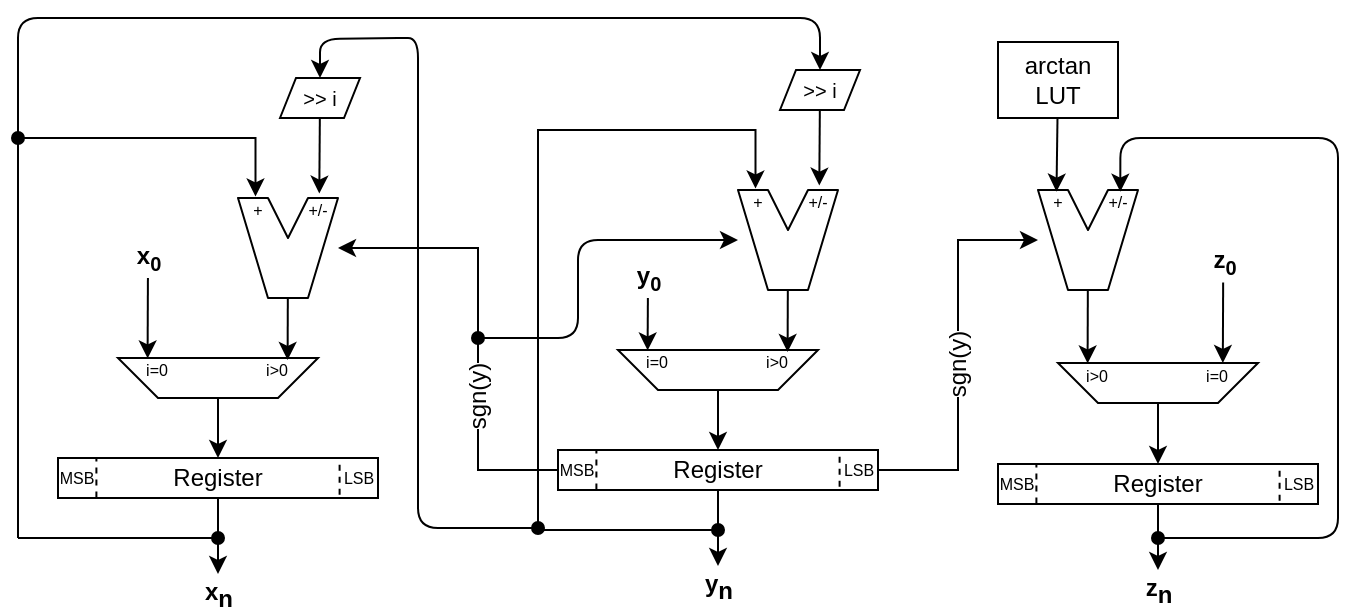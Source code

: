 <mxfile version="12.6.7" type="github">
  <diagram id="kI7HEXV1WSdf7AZ77ItN" name="Page-1">
    <mxGraphModel dx="1414" dy="768" grid="1" gridSize="10" guides="1" tooltips="1" connect="1" arrows="1" fold="1" page="1" pageScale="1" pageWidth="827" pageHeight="1169" math="0" shadow="0">
      <root>
        <mxCell id="0"/>
        <mxCell id="1" parent="0"/>
        <mxCell id="eIcEKhCzEtSRmRi_goPy-16" style="edgeStyle=none;rounded=0;orthogonalLoop=1;jettySize=auto;html=1;fontSize=8;" edge="1" parent="1" source="eIcEKhCzEtSRmRi_goPy-1" target="eIcEKhCzEtSRmRi_goPy-11">
          <mxGeometry relative="1" as="geometry"/>
        </mxCell>
        <mxCell id="eIcEKhCzEtSRmRi_goPy-1" value="" style="shape=trapezoid;perimeter=trapezoidPerimeter;whiteSpace=wrap;html=1;strokeColor=#000000;rotation=-180;" vertex="1" parent="1">
          <mxGeometry x="60" y="180" width="100" height="20" as="geometry"/>
        </mxCell>
        <mxCell id="eIcEKhCzEtSRmRi_goPy-3" style="rounded=0;orthogonalLoop=1;jettySize=auto;html=1;entryX=0.852;entryY=0.99;entryDx=0;entryDy=0;entryPerimeter=0;" edge="1" parent="1" source="eIcEKhCzEtSRmRi_goPy-2" target="eIcEKhCzEtSRmRi_goPy-1">
          <mxGeometry relative="1" as="geometry"/>
        </mxCell>
        <mxCell id="eIcEKhCzEtSRmRi_goPy-2" value="x&lt;sub&gt;0&lt;/sub&gt;" style="text;html=1;align=center;verticalAlign=middle;resizable=0;points=[];autosize=1;fontStyle=1" vertex="1" parent="1">
          <mxGeometry x="60" y="120" width="30" height="20" as="geometry"/>
        </mxCell>
        <mxCell id="eIcEKhCzEtSRmRi_goPy-8" value="" style="group" vertex="1" connectable="0" parent="1">
          <mxGeometry x="120" y="100" width="50" height="50" as="geometry"/>
        </mxCell>
        <mxCell id="eIcEKhCzEtSRmRi_goPy-4" value="" style="group;fontSize=8;" vertex="1" connectable="0" parent="eIcEKhCzEtSRmRi_goPy-8">
          <mxGeometry width="50" height="50" as="geometry"/>
        </mxCell>
        <mxCell id="eIcEKhCzEtSRmRi_goPy-5" value="" style="verticalLabelPosition=bottom;shadow=0;dashed=0;align=center;html=1;verticalAlign=top;shape=stencil(rVbBcoMgEP0arxmVMu21Q9NjLjnkTJTGbRQcpEn796Ws1Zo0yhBmnHF4u7y3D1wkIayreCuSPOVdKwqTkJckz09cA9/XFs5tpEKQpjiUvBGI7ECWIA8WY0pKOxuUxJzOaHUUZyhNPxlkJTQYjJ4Ry1LHSNZJ+mzR8SGsGPi6f+JXuVaOgzST4jao1VrZRhihEe09fPajFcXx19/oa6jkNkAyu09y5yM59dgXECy59pDM4kpuvGyusoeL7RyQ8C0NVX6i93r2WedRJ6bnUOVlz4TZ6HxzE7bnxfGg1Ycs53lm8wh7U1os0AypUNd4ZPksWw1SvCuwR13qXs49Cvmte8t/jsXZpOmERp3EzX72Er12MPKR2IR0ShiB8TF2if2/JyLjRYk0+r4EMRa16jw+6t90m+nxcdpLw2KzOK4bLehieO9w8Dc=);" vertex="1" parent="eIcEKhCzEtSRmRi_goPy-4">
          <mxGeometry width="50" height="50" as="geometry"/>
        </mxCell>
        <mxCell id="eIcEKhCzEtSRmRi_goPy-6" value="+" style="text;html=1;strokeColor=none;fillColor=none;align=center;verticalAlign=middle;whiteSpace=wrap;rounded=0;fontSize=8;" vertex="1" parent="eIcEKhCzEtSRmRi_goPy-4">
          <mxGeometry x="6.167" width="8.333" height="12.5" as="geometry"/>
        </mxCell>
        <mxCell id="eIcEKhCzEtSRmRi_goPy-7" value="+/-" style="text;html=1;strokeColor=none;fillColor=none;align=center;verticalAlign=middle;whiteSpace=wrap;rounded=0;fontSize=8;" vertex="1" parent="eIcEKhCzEtSRmRi_goPy-4">
          <mxGeometry x="35.5" width="8.333" height="12.5" as="geometry"/>
        </mxCell>
        <mxCell id="eIcEKhCzEtSRmRi_goPy-9" style="edgeStyle=none;rounded=0;orthogonalLoop=1;jettySize=auto;html=1;fontSize=8;entryX=0.152;entryY=0.95;entryDx=0;entryDy=0;entryPerimeter=0;" edge="1" parent="1" source="eIcEKhCzEtSRmRi_goPy-5" target="eIcEKhCzEtSRmRi_goPy-1">
          <mxGeometry relative="1" as="geometry"/>
        </mxCell>
        <mxCell id="eIcEKhCzEtSRmRi_goPy-10" value="" style="group;fontSize=8;" vertex="1" connectable="0" parent="1">
          <mxGeometry x="30" y="230" width="160" height="20" as="geometry"/>
        </mxCell>
        <mxCell id="eIcEKhCzEtSRmRi_goPy-11" value="Register" style="rounded=0;whiteSpace=wrap;html=1;fontStyle=0" vertex="1" parent="eIcEKhCzEtSRmRi_goPy-10">
          <mxGeometry width="160" height="20" as="geometry"/>
        </mxCell>
        <mxCell id="eIcEKhCzEtSRmRi_goPy-12" value="MSB" style="text;html=1;strokeColor=#000000;fillColor=none;align=center;verticalAlign=middle;whiteSpace=wrap;rounded=0;perimeterSpacing=1;dashed=1;fontSize=8;" vertex="1" parent="eIcEKhCzEtSRmRi_goPy-10">
          <mxGeometry width="19.2" height="20" as="geometry"/>
        </mxCell>
        <mxCell id="eIcEKhCzEtSRmRi_goPy-13" value="LSB" style="text;html=1;strokeColor=#000000;fillColor=none;align=center;verticalAlign=middle;whiteSpace=wrap;rounded=0;perimeterSpacing=1;dashed=1;fontSize=8;" vertex="1" parent="eIcEKhCzEtSRmRi_goPy-10">
          <mxGeometry x="140.8" width="19.2" height="20" as="geometry"/>
        </mxCell>
        <mxCell id="eIcEKhCzEtSRmRi_goPy-17" value="x&lt;sub style=&quot;font-size: 12px;&quot;&gt;n&lt;/sub&gt;" style="text;html=1;align=center;verticalAlign=middle;resizable=0;points=[];autosize=1;fontSize=12;fontStyle=1" vertex="1" parent="1">
          <mxGeometry x="95" y="288" width="30" height="20" as="geometry"/>
        </mxCell>
        <mxCell id="eIcEKhCzEtSRmRi_goPy-18" style="edgeStyle=none;rounded=0;orthogonalLoop=1;jettySize=auto;html=1;fontSize=12;" edge="1" parent="1" source="eIcEKhCzEtSRmRi_goPy-11" target="eIcEKhCzEtSRmRi_goPy-17">
          <mxGeometry relative="1" as="geometry"/>
        </mxCell>
        <mxCell id="eIcEKhCzEtSRmRi_goPy-22" value="" style="group" vertex="1" connectable="0" parent="1">
          <mxGeometry x="10" y="70" width="100" height="200" as="geometry"/>
        </mxCell>
        <mxCell id="eIcEKhCzEtSRmRi_goPy-19" style="edgeStyle=elbowEdgeStyle;rounded=0;orthogonalLoop=1;jettySize=auto;html=1;fontSize=12;elbow=vertical;exitX=0.175;exitY=-0.015;exitDx=0;exitDy=0;exitPerimeter=0;startArrow=classic;startFill=1;endArrow=none;endFill=0;" edge="1" parent="eIcEKhCzEtSRmRi_goPy-22" source="eIcEKhCzEtSRmRi_goPy-5">
          <mxGeometry relative="1" as="geometry">
            <mxPoint y="200" as="targetPoint"/>
            <Array as="points">
              <mxPoint x="80"/>
              <mxPoint x="40" y="40"/>
              <mxPoint y="110"/>
              <mxPoint y="180"/>
            </Array>
          </mxGeometry>
        </mxCell>
        <mxCell id="eIcEKhCzEtSRmRi_goPy-21" value="" style="endArrow=oval;html=1;fontSize=12;endFill=1;" edge="1" parent="eIcEKhCzEtSRmRi_goPy-22">
          <mxGeometry width="50" height="50" relative="1" as="geometry">
            <mxPoint y="200" as="sourcePoint"/>
            <mxPoint x="100" y="200" as="targetPoint"/>
          </mxGeometry>
        </mxCell>
        <mxCell id="eIcEKhCzEtSRmRi_goPy-24" style="rounded=0;orthogonalLoop=1;jettySize=auto;elbow=vertical;html=1;startArrow=none;startFill=0;endArrow=classic;endFill=1;fontSize=10;entryX=0.813;entryY=-0.044;entryDx=0;entryDy=0;entryPerimeter=0;" edge="1" parent="1" source="eIcEKhCzEtSRmRi_goPy-23" target="eIcEKhCzEtSRmRi_goPy-5">
          <mxGeometry relative="1" as="geometry"/>
        </mxCell>
        <mxCell id="eIcEKhCzEtSRmRi_goPy-23" value="&amp;gt;&amp;gt; i" style="shape=parallelogram;perimeter=parallelogramPerimeter;whiteSpace=wrap;html=1;fontSize=10;" vertex="1" parent="1">
          <mxGeometry x="141" y="40" width="40" height="20" as="geometry"/>
        </mxCell>
        <mxCell id="eIcEKhCzEtSRmRi_goPy-26" value="i=0" style="text;html=1;strokeColor=none;fillColor=none;align=center;verticalAlign=middle;whiteSpace=wrap;rounded=0;fontSize=8;" vertex="1" parent="1">
          <mxGeometry x="70" y="182.5" width="19" height="7" as="geometry"/>
        </mxCell>
        <mxCell id="eIcEKhCzEtSRmRi_goPy-27" value="i&amp;gt;0" style="text;html=1;strokeColor=none;fillColor=none;align=center;verticalAlign=middle;whiteSpace=wrap;rounded=0;fontSize=8;" vertex="1" parent="1">
          <mxGeometry x="130" y="182.5" width="19" height="7" as="geometry"/>
        </mxCell>
        <mxCell id="eIcEKhCzEtSRmRi_goPy-29" style="edgeStyle=none;rounded=0;orthogonalLoop=1;jettySize=auto;html=1;startArrow=none;startFill=0;endArrow=classic;endFill=1;fontSize=12;" edge="1" parent="1" target="eIcEKhCzEtSRmRi_goPy-5">
          <mxGeometry relative="1" as="geometry">
            <mxPoint x="190" y="125" as="sourcePoint"/>
          </mxGeometry>
        </mxCell>
        <mxCell id="eIcEKhCzEtSRmRi_goPy-30" style="edgeStyle=none;rounded=0;orthogonalLoop=1;jettySize=auto;html=1;fontSize=8;" edge="1" parent="1" source="eIcEKhCzEtSRmRi_goPy-31" target="eIcEKhCzEtSRmRi_goPy-41">
          <mxGeometry relative="1" as="geometry"/>
        </mxCell>
        <mxCell id="eIcEKhCzEtSRmRi_goPy-31" value="" style="shape=trapezoid;perimeter=trapezoidPerimeter;whiteSpace=wrap;html=1;strokeColor=#000000;rotation=-180;" vertex="1" parent="1">
          <mxGeometry x="310" y="176" width="100" height="20" as="geometry"/>
        </mxCell>
        <mxCell id="eIcEKhCzEtSRmRi_goPy-32" style="rounded=0;orthogonalLoop=1;jettySize=auto;html=1;entryX=0.852;entryY=0.99;entryDx=0;entryDy=0;entryPerimeter=0;" edge="1" parent="1" source="eIcEKhCzEtSRmRi_goPy-33" target="eIcEKhCzEtSRmRi_goPy-31">
          <mxGeometry relative="1" as="geometry"/>
        </mxCell>
        <mxCell id="eIcEKhCzEtSRmRi_goPy-34" value="" style="group" vertex="1" connectable="0" parent="1">
          <mxGeometry x="370" y="96" width="50" height="50" as="geometry"/>
        </mxCell>
        <mxCell id="eIcEKhCzEtSRmRi_goPy-35" value="" style="group;fontSize=8;" vertex="1" connectable="0" parent="eIcEKhCzEtSRmRi_goPy-34">
          <mxGeometry width="50" height="50" as="geometry"/>
        </mxCell>
        <mxCell id="eIcEKhCzEtSRmRi_goPy-36" value="" style="verticalLabelPosition=bottom;shadow=0;dashed=0;align=center;html=1;verticalAlign=top;shape=stencil(rVbBcoMgEP0arxmVMu21Q9NjLjnkTJTGbRQcpEn796Ws1Zo0yhBmnHF4u7y3D1wkIayreCuSPOVdKwqTkJckz09cA9/XFs5tpEKQpjiUvBGI7ECWIA8WY0pKOxuUxJzOaHUUZyhNPxlkJTQYjJ4Ry1LHSNZJ+mzR8SGsGPi6f+JXuVaOgzST4jao1VrZRhihEe09fPajFcXx19/oa6jkNkAyu09y5yM59dgXECy59pDM4kpuvGyusoeL7RyQ8C0NVX6i93r2WedRJ6bnUOVlz4TZ6HxzE7bnxfGg1Ycs53lm8wh7U1os0AypUNd4ZPksWw1SvCuwR13qXs49Cvmte8t/jsXZpOmERp3EzX72Er12MPKR2IR0ShiB8TF2if2/JyLjRYk0+r4EMRa16jw+6t90m+nxcdpLw2KzOK4bLehieO9w8Dc=);" vertex="1" parent="eIcEKhCzEtSRmRi_goPy-35">
          <mxGeometry width="50" height="50" as="geometry"/>
        </mxCell>
        <mxCell id="eIcEKhCzEtSRmRi_goPy-37" value="+" style="text;html=1;strokeColor=none;fillColor=none;align=center;verticalAlign=middle;whiteSpace=wrap;rounded=0;fontSize=8;" vertex="1" parent="eIcEKhCzEtSRmRi_goPy-35">
          <mxGeometry x="6.167" width="8.333" height="12.5" as="geometry"/>
        </mxCell>
        <mxCell id="eIcEKhCzEtSRmRi_goPy-38" value="+/-" style="text;html=1;strokeColor=none;fillColor=none;align=center;verticalAlign=middle;whiteSpace=wrap;rounded=0;fontSize=8;" vertex="1" parent="eIcEKhCzEtSRmRi_goPy-35">
          <mxGeometry x="35.5" width="8.333" height="12.5" as="geometry"/>
        </mxCell>
        <mxCell id="eIcEKhCzEtSRmRi_goPy-39" style="edgeStyle=none;rounded=0;orthogonalLoop=1;jettySize=auto;html=1;fontSize=8;entryX=0.152;entryY=0.95;entryDx=0;entryDy=0;entryPerimeter=0;" edge="1" parent="1" source="eIcEKhCzEtSRmRi_goPy-36" target="eIcEKhCzEtSRmRi_goPy-31">
          <mxGeometry relative="1" as="geometry"/>
        </mxCell>
        <mxCell id="eIcEKhCzEtSRmRi_goPy-40" value="" style="group;fontSize=8;" vertex="1" connectable="0" parent="1">
          <mxGeometry x="280" y="226" width="160" height="20" as="geometry"/>
        </mxCell>
        <mxCell id="eIcEKhCzEtSRmRi_goPy-41" value="Register" style="rounded=0;whiteSpace=wrap;html=1;fontStyle=0" vertex="1" parent="eIcEKhCzEtSRmRi_goPy-40">
          <mxGeometry width="160" height="20" as="geometry"/>
        </mxCell>
        <mxCell id="eIcEKhCzEtSRmRi_goPy-42" value="MSB" style="text;html=1;strokeColor=#000000;fillColor=none;align=center;verticalAlign=middle;whiteSpace=wrap;rounded=0;perimeterSpacing=1;dashed=1;fontSize=8;" vertex="1" parent="eIcEKhCzEtSRmRi_goPy-40">
          <mxGeometry width="19.2" height="20" as="geometry"/>
        </mxCell>
        <mxCell id="eIcEKhCzEtSRmRi_goPy-43" value="LSB" style="text;html=1;strokeColor=#000000;fillColor=none;align=center;verticalAlign=middle;whiteSpace=wrap;rounded=0;perimeterSpacing=1;dashed=1;fontSize=8;" vertex="1" parent="eIcEKhCzEtSRmRi_goPy-40">
          <mxGeometry x="140.8" width="19.2" height="20" as="geometry"/>
        </mxCell>
        <mxCell id="eIcEKhCzEtSRmRi_goPy-44" value="y&lt;sub style=&quot;font-size: 12px&quot;&gt;n&lt;/sub&gt;" style="text;html=1;align=center;verticalAlign=middle;resizable=0;points=[];autosize=1;fontSize=12;fontStyle=1" vertex="1" parent="1">
          <mxGeometry x="345" y="284" width="30" height="20" as="geometry"/>
        </mxCell>
        <mxCell id="eIcEKhCzEtSRmRi_goPy-45" style="edgeStyle=none;rounded=0;orthogonalLoop=1;jettySize=auto;html=1;fontSize=12;" edge="1" parent="1" source="eIcEKhCzEtSRmRi_goPy-41" target="eIcEKhCzEtSRmRi_goPy-44">
          <mxGeometry relative="1" as="geometry"/>
        </mxCell>
        <mxCell id="eIcEKhCzEtSRmRi_goPy-46" value="" style="group" vertex="1" connectable="0" parent="1">
          <mxGeometry x="270" y="66" width="90" height="200" as="geometry"/>
        </mxCell>
        <mxCell id="eIcEKhCzEtSRmRi_goPy-47" style="edgeStyle=elbowEdgeStyle;rounded=0;orthogonalLoop=1;jettySize=auto;html=1;fontSize=12;elbow=vertical;exitX=0.175;exitY=-0.015;exitDx=0;exitDy=0;exitPerimeter=0;startArrow=classic;startFill=1;endArrow=none;endFill=0;" edge="1" parent="eIcEKhCzEtSRmRi_goPy-46" source="eIcEKhCzEtSRmRi_goPy-36">
          <mxGeometry relative="1" as="geometry">
            <mxPoint y="200" as="targetPoint"/>
            <Array as="points">
              <mxPoint x="72"/>
              <mxPoint x="36" y="40"/>
              <mxPoint y="110"/>
              <mxPoint y="180"/>
            </Array>
          </mxGeometry>
        </mxCell>
        <mxCell id="eIcEKhCzEtSRmRi_goPy-48" value="" style="endArrow=oval;html=1;fontSize=12;endFill=1;" edge="1" parent="eIcEKhCzEtSRmRi_goPy-46">
          <mxGeometry width="50" height="50" relative="1" as="geometry">
            <mxPoint y="200" as="sourcePoint"/>
            <mxPoint x="90" y="200" as="targetPoint"/>
          </mxGeometry>
        </mxCell>
        <mxCell id="eIcEKhCzEtSRmRi_goPy-33" value="y&lt;sub&gt;0&lt;/sub&gt;" style="text;html=1;align=center;verticalAlign=middle;resizable=0;points=[];autosize=1;fontStyle=1" vertex="1" parent="eIcEKhCzEtSRmRi_goPy-46">
          <mxGeometry x="40" y="64" width="30" height="20" as="geometry"/>
        </mxCell>
        <mxCell id="eIcEKhCzEtSRmRi_goPy-49" style="rounded=0;orthogonalLoop=1;jettySize=auto;elbow=vertical;html=1;startArrow=none;startFill=0;endArrow=classic;endFill=1;fontSize=10;entryX=0.813;entryY=-0.044;entryDx=0;entryDy=0;entryPerimeter=0;" edge="1" parent="1" source="eIcEKhCzEtSRmRi_goPy-50" target="eIcEKhCzEtSRmRi_goPy-36">
          <mxGeometry relative="1" as="geometry"/>
        </mxCell>
        <mxCell id="eIcEKhCzEtSRmRi_goPy-50" value="&amp;gt;&amp;gt; i" style="shape=parallelogram;perimeter=parallelogramPerimeter;whiteSpace=wrap;html=1;fontSize=10;" vertex="1" parent="1">
          <mxGeometry x="391" y="36" width="40" height="20" as="geometry"/>
        </mxCell>
        <mxCell id="eIcEKhCzEtSRmRi_goPy-51" value="i=0" style="text;html=1;strokeColor=none;fillColor=none;align=center;verticalAlign=middle;whiteSpace=wrap;rounded=0;fontSize=8;" vertex="1" parent="1">
          <mxGeometry x="320" y="178.5" width="19" height="7" as="geometry"/>
        </mxCell>
        <mxCell id="eIcEKhCzEtSRmRi_goPy-52" value="i&amp;gt;0" style="text;html=1;strokeColor=none;fillColor=none;align=center;verticalAlign=middle;whiteSpace=wrap;rounded=0;fontSize=8;" vertex="1" parent="1">
          <mxGeometry x="380" y="178.5" width="19" height="7" as="geometry"/>
        </mxCell>
        <mxCell id="eIcEKhCzEtSRmRi_goPy-55" style="edgeStyle=elbowEdgeStyle;rounded=0;orthogonalLoop=1;jettySize=auto;html=1;startArrow=none;startFill=0;endArrow=none;endFill=0;fontSize=12;" edge="1" parent="1" source="eIcEKhCzEtSRmRi_goPy-41">
          <mxGeometry relative="1" as="geometry">
            <mxPoint x="190" y="125" as="targetPoint"/>
            <Array as="points">
              <mxPoint x="240" y="190"/>
              <mxPoint x="230" y="200"/>
              <mxPoint x="250" y="180"/>
            </Array>
          </mxGeometry>
        </mxCell>
        <mxCell id="eIcEKhCzEtSRmRi_goPy-62" value="sgn(y)" style="text;html=1;align=center;verticalAlign=middle;resizable=0;points=[];labelBackgroundColor=#ffffff;fontSize=12;horizontal=0;" vertex="1" connectable="0" parent="eIcEKhCzEtSRmRi_goPy-55">
          <mxGeometry x="-0.239" relative="1" as="geometry">
            <mxPoint as="offset"/>
          </mxGeometry>
        </mxCell>
        <mxCell id="eIcEKhCzEtSRmRi_goPy-57" value="" style="endArrow=classic;html=1;fontSize=12;startArrow=oval;startFill=1;edgeStyle=elbowEdgeStyle;" edge="1" parent="1" target="eIcEKhCzEtSRmRi_goPy-36">
          <mxGeometry width="50" height="50" relative="1" as="geometry">
            <mxPoint x="240" y="170" as="sourcePoint"/>
            <mxPoint x="290" y="10" as="targetPoint"/>
            <Array as="points">
              <mxPoint x="290" y="150"/>
            </Array>
          </mxGeometry>
        </mxCell>
        <mxCell id="eIcEKhCzEtSRmRi_goPy-59" value="" style="endArrow=none;html=1;fontSize=12;startArrow=oval;startFill=1;edgeStyle=elbowEdgeStyle;endFill=0;" edge="1" parent="1">
          <mxGeometry width="50" height="50" relative="1" as="geometry">
            <mxPoint x="270" y="265" as="sourcePoint"/>
            <mxPoint x="200" y="20" as="targetPoint"/>
            <Array as="points">
              <mxPoint x="210" y="150"/>
            </Array>
          </mxGeometry>
        </mxCell>
        <mxCell id="eIcEKhCzEtSRmRi_goPy-60" value="" style="endArrow=classic;html=1;fontSize=12;edgeStyle=orthogonalEdgeStyle;" edge="1" parent="1" target="eIcEKhCzEtSRmRi_goPy-23">
          <mxGeometry width="50" height="50" relative="1" as="geometry">
            <mxPoint x="200" y="20" as="sourcePoint"/>
            <mxPoint x="200" as="targetPoint"/>
          </mxGeometry>
        </mxCell>
        <mxCell id="eIcEKhCzEtSRmRi_goPy-64" value="" style="endArrow=classic;html=1;fontSize=12;startArrow=oval;startFill=1;edgeStyle=orthogonalEdgeStyle;elbow=vertical;" edge="1" parent="1" target="eIcEKhCzEtSRmRi_goPy-50">
          <mxGeometry width="50" height="50" relative="1" as="geometry">
            <mxPoint x="10" y="70" as="sourcePoint"/>
            <mxPoint x="405.143" y="-30" as="targetPoint"/>
            <Array as="points">
              <mxPoint x="10" y="10"/>
              <mxPoint x="411" y="10"/>
            </Array>
          </mxGeometry>
        </mxCell>
        <mxCell id="eIcEKhCzEtSRmRi_goPy-71" style="rounded=0;orthogonalLoop=1;jettySize=auto;html=1;startArrow=none;startFill=0;endArrow=classic;endFill=1;fontSize=12;entryX=0.185;entryY=0.017;entryDx=0;entryDy=0;entryPerimeter=0;" edge="1" parent="1" source="eIcEKhCzEtSRmRi_goPy-65" target="eIcEKhCzEtSRmRi_goPy-68">
          <mxGeometry relative="1" as="geometry"/>
        </mxCell>
        <mxCell id="eIcEKhCzEtSRmRi_goPy-65" value="&lt;div&gt;arctan&lt;/div&gt;&lt;div&gt;LUT&lt;br&gt;&lt;/div&gt;" style="rounded=0;whiteSpace=wrap;html=1;fontSize=12;" vertex="1" parent="1">
          <mxGeometry x="500" y="22" width="60" height="38" as="geometry"/>
        </mxCell>
        <mxCell id="eIcEKhCzEtSRmRi_goPy-66" value="" style="group" vertex="1" connectable="0" parent="1">
          <mxGeometry x="520" y="96" width="50" height="50" as="geometry"/>
        </mxCell>
        <mxCell id="eIcEKhCzEtSRmRi_goPy-67" value="" style="group;fontSize=8;" vertex="1" connectable="0" parent="eIcEKhCzEtSRmRi_goPy-66">
          <mxGeometry width="50" height="50" as="geometry"/>
        </mxCell>
        <mxCell id="eIcEKhCzEtSRmRi_goPy-68" value="" style="verticalLabelPosition=bottom;shadow=0;dashed=0;align=center;html=1;verticalAlign=top;shape=stencil(rVbBcoMgEP0arxmVMu21Q9NjLjnkTJTGbRQcpEn796Ws1Zo0yhBmnHF4u7y3D1wkIayreCuSPOVdKwqTkJckz09cA9/XFs5tpEKQpjiUvBGI7ECWIA8WY0pKOxuUxJzOaHUUZyhNPxlkJTQYjJ4Ry1LHSNZJ+mzR8SGsGPi6f+JXuVaOgzST4jao1VrZRhihEe09fPajFcXx19/oa6jkNkAyu09y5yM59dgXECy59pDM4kpuvGyusoeL7RyQ8C0NVX6i93r2WedRJ6bnUOVlz4TZ6HxzE7bnxfGg1Ycs53lm8wh7U1os0AypUNd4ZPksWw1SvCuwR13qXs49Cvmte8t/jsXZpOmERp3EzX72Er12MPKR2IR0ShiB8TF2if2/JyLjRYk0+r4EMRa16jw+6t90m+nxcdpLw2KzOK4bLehieO9w8Dc=);" vertex="1" parent="eIcEKhCzEtSRmRi_goPy-67">
          <mxGeometry width="50" height="50" as="geometry"/>
        </mxCell>
        <mxCell id="eIcEKhCzEtSRmRi_goPy-69" value="+" style="text;html=1;strokeColor=none;fillColor=none;align=center;verticalAlign=middle;whiteSpace=wrap;rounded=0;fontSize=8;" vertex="1" parent="eIcEKhCzEtSRmRi_goPy-67">
          <mxGeometry x="6.167" width="8.333" height="12.5" as="geometry"/>
        </mxCell>
        <mxCell id="eIcEKhCzEtSRmRi_goPy-70" value="+/-" style="text;html=1;strokeColor=none;fillColor=none;align=center;verticalAlign=middle;whiteSpace=wrap;rounded=0;fontSize=8;" vertex="1" parent="eIcEKhCzEtSRmRi_goPy-67">
          <mxGeometry x="35.5" width="8.333" height="12.5" as="geometry"/>
        </mxCell>
        <mxCell id="eIcEKhCzEtSRmRi_goPy-72" style="edgeStyle=elbowEdgeStyle;rounded=0;orthogonalLoop=1;jettySize=auto;html=1;startArrow=none;startFill=0;endArrow=classic;endFill=1;fontSize=12;" edge="1" parent="1" source="eIcEKhCzEtSRmRi_goPy-41" target="eIcEKhCzEtSRmRi_goPy-68">
          <mxGeometry relative="1" as="geometry"/>
        </mxCell>
        <mxCell id="eIcEKhCzEtSRmRi_goPy-73" value="sgn(y)" style="text;html=1;align=center;verticalAlign=middle;resizable=0;points=[];labelBackgroundColor=#ffffff;fontSize=12;horizontal=0;" vertex="1" connectable="0" parent="eIcEKhCzEtSRmRi_goPy-72">
          <mxGeometry x="-0.05" relative="1" as="geometry">
            <mxPoint as="offset"/>
          </mxGeometry>
        </mxCell>
        <mxCell id="eIcEKhCzEtSRmRi_goPy-77" value="" style="shape=trapezoid;perimeter=trapezoidPerimeter;whiteSpace=wrap;html=1;strokeColor=#000000;rotation=-180;" vertex="1" parent="1">
          <mxGeometry x="530" y="182.5" width="100" height="20" as="geometry"/>
        </mxCell>
        <mxCell id="eIcEKhCzEtSRmRi_goPy-78" style="rounded=0;orthogonalLoop=1;jettySize=auto;html=1;entryX=0.852;entryY=0.99;entryDx=0;entryDy=0;entryPerimeter=0;" edge="1" parent="1" target="eIcEKhCzEtSRmRi_goPy-77" source="eIcEKhCzEtSRmRi_goPy-68">
          <mxGeometry relative="1" as="geometry">
            <mxPoint x="544.96" y="150" as="sourcePoint"/>
          </mxGeometry>
        </mxCell>
        <mxCell id="eIcEKhCzEtSRmRi_goPy-79" value="i&amp;gt;0" style="text;html=1;strokeColor=none;fillColor=none;align=center;verticalAlign=middle;whiteSpace=wrap;rounded=0;fontSize=8;" vertex="1" parent="1">
          <mxGeometry x="540" y="185" width="19" height="7" as="geometry"/>
        </mxCell>
        <mxCell id="eIcEKhCzEtSRmRi_goPy-80" value="i=0" style="text;html=1;strokeColor=none;fillColor=none;align=center;verticalAlign=middle;whiteSpace=wrap;rounded=0;fontSize=8;" vertex="1" parent="1">
          <mxGeometry x="600" y="185" width="19" height="7" as="geometry"/>
        </mxCell>
        <mxCell id="eIcEKhCzEtSRmRi_goPy-81" style="rounded=0;orthogonalLoop=1;jettySize=auto;html=1;entryX=0.852;entryY=0.99;entryDx=0;entryDy=0;entryPerimeter=0;" edge="1" parent="1" source="eIcEKhCzEtSRmRi_goPy-82">
          <mxGeometry relative="1" as="geometry">
            <mxPoint x="612.42" y="182.5" as="targetPoint"/>
          </mxGeometry>
        </mxCell>
        <mxCell id="eIcEKhCzEtSRmRi_goPy-82" value="z&lt;sub&gt;0&lt;/sub&gt;" style="text;html=1;align=center;verticalAlign=middle;resizable=0;points=[];autosize=1;fontStyle=1" vertex="1" parent="1">
          <mxGeometry x="597.62" y="122.3" width="30" height="20" as="geometry"/>
        </mxCell>
        <mxCell id="eIcEKhCzEtSRmRi_goPy-83" style="edgeStyle=none;rounded=0;orthogonalLoop=1;jettySize=auto;html=1;fontSize=8;" edge="1" parent="1" target="eIcEKhCzEtSRmRi_goPy-85" source="eIcEKhCzEtSRmRi_goPy-77">
          <mxGeometry relative="1" as="geometry">
            <mxPoint x="580" y="206" as="sourcePoint"/>
          </mxGeometry>
        </mxCell>
        <mxCell id="eIcEKhCzEtSRmRi_goPy-84" value="" style="group;fontSize=8;" vertex="1" connectable="0" parent="1">
          <mxGeometry x="500" y="233" width="160" height="20" as="geometry"/>
        </mxCell>
        <mxCell id="eIcEKhCzEtSRmRi_goPy-85" value="Register" style="rounded=0;whiteSpace=wrap;html=1;fontStyle=0" vertex="1" parent="eIcEKhCzEtSRmRi_goPy-84">
          <mxGeometry width="160" height="20" as="geometry"/>
        </mxCell>
        <mxCell id="eIcEKhCzEtSRmRi_goPy-86" value="MSB" style="text;html=1;strokeColor=#000000;fillColor=none;align=center;verticalAlign=middle;whiteSpace=wrap;rounded=0;perimeterSpacing=1;dashed=1;fontSize=8;" vertex="1" parent="eIcEKhCzEtSRmRi_goPy-84">
          <mxGeometry width="19.2" height="20" as="geometry"/>
        </mxCell>
        <mxCell id="eIcEKhCzEtSRmRi_goPy-87" value="LSB" style="text;html=1;strokeColor=#000000;fillColor=none;align=center;verticalAlign=middle;whiteSpace=wrap;rounded=0;perimeterSpacing=1;dashed=1;fontSize=8;" vertex="1" parent="eIcEKhCzEtSRmRi_goPy-84">
          <mxGeometry x="140.8" width="19.2" height="20" as="geometry"/>
        </mxCell>
        <mxCell id="eIcEKhCzEtSRmRi_goPy-88" value="z&lt;sub style=&quot;font-size: 12px&quot;&gt;n&lt;/sub&gt;" style="text;html=1;align=center;verticalAlign=middle;resizable=0;points=[];autosize=1;fontSize=12;fontStyle=1" vertex="1" parent="1">
          <mxGeometry x="565" y="286" width="30" height="20" as="geometry"/>
        </mxCell>
        <mxCell id="eIcEKhCzEtSRmRi_goPy-89" style="edgeStyle=elbowEdgeStyle;rounded=0;orthogonalLoop=1;jettySize=auto;html=1;startArrow=none;startFill=0;endArrow=classic;endFill=1;fontSize=12;" edge="1" parent="1" source="eIcEKhCzEtSRmRi_goPy-85" target="eIcEKhCzEtSRmRi_goPy-88">
          <mxGeometry relative="1" as="geometry"/>
        </mxCell>
        <mxCell id="eIcEKhCzEtSRmRi_goPy-90" value="" style="endArrow=none;html=1;fontSize=12;startArrow=oval;startFill=1;edgeStyle=elbowEdgeStyle;endFill=0;" edge="1" parent="1">
          <mxGeometry width="50" height="50" relative="1" as="geometry">
            <mxPoint x="580" y="270" as="sourcePoint"/>
            <mxPoint x="610" y="70" as="targetPoint"/>
            <Array as="points">
              <mxPoint x="670" y="180"/>
              <mxPoint x="680" y="190"/>
            </Array>
          </mxGeometry>
        </mxCell>
        <mxCell id="eIcEKhCzEtSRmRi_goPy-91" value="" style="endArrow=classic;html=1;fontSize=12;edgeStyle=orthogonalEdgeStyle;entryX=0.823;entryY=0.017;entryDx=0;entryDy=0;entryPerimeter=0;" edge="1" parent="1" target="eIcEKhCzEtSRmRi_goPy-68">
          <mxGeometry width="50" height="50" relative="1" as="geometry">
            <mxPoint x="620" y="70" as="sourcePoint"/>
            <mxPoint x="660" y="100" as="targetPoint"/>
            <Array as="points">
              <mxPoint x="610" y="70"/>
              <mxPoint x="561" y="70"/>
            </Array>
          </mxGeometry>
        </mxCell>
      </root>
    </mxGraphModel>
  </diagram>
</mxfile>
